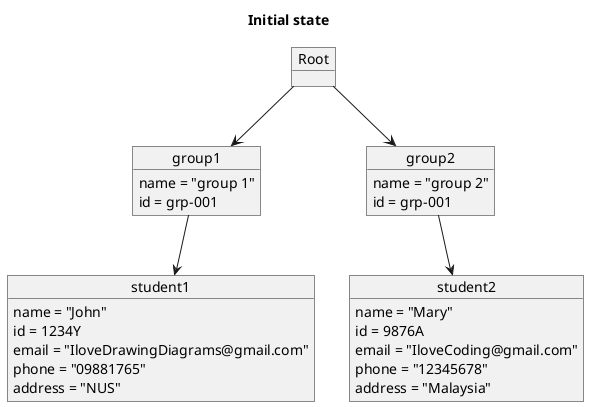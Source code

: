 @startuml
title Initial state

object Root

object group1 {
    name = "group 1"
    id = grp-001
}

object group2 {
    name = "group 2"
    id = grp-001
}

object student1 {
    name = "John"
    id = 1234Y
    email = "IloveDrawingDiagrams@gmail.com"
    phone = "09881765"
    address = "NUS"
}

object student2 {
    name = "Mary"
    id = 9876A
    email = "IloveCoding@gmail.com"
    phone = "12345678"
    address = "Malaysia"
}

Root -down-> group1
Root -down-> group2
group1 -down-> student1
group2 -down-> student2
@enduml